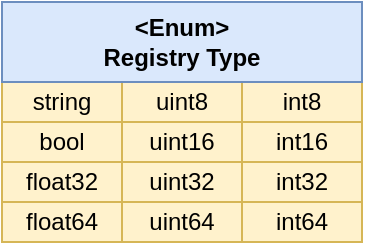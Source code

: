 <mxfile>
    <diagram id="fjN8D4Odn0497USpxgly" name="Page-1">
        <mxGraphModel dx="739" dy="1944" grid="1" gridSize="10" guides="1" tooltips="1" connect="1" arrows="1" fold="1" page="1" pageScale="1" pageWidth="1169" pageHeight="827" background="#ffffff" math="0" shadow="0">
            <root>
                <mxCell id="0"/>
                <mxCell id="1" parent="0"/>
                <mxCell id="196" value="string" style="rounded=0;whiteSpace=wrap;html=1;fillColor=#fff2cc;strokeColor=#d6b656;" vertex="1" parent="1">
                    <mxGeometry x="40" y="-760" width="60" height="20" as="geometry"/>
                </mxCell>
                <mxCell id="197" value="bool" style="rounded=0;whiteSpace=wrap;html=1;fillColor=#fff2cc;strokeColor=#d6b656;" vertex="1" parent="1">
                    <mxGeometry x="40" y="-740" width="60" height="20" as="geometry"/>
                </mxCell>
                <mxCell id="198" value="float32" style="rounded=0;whiteSpace=wrap;html=1;fillColor=#fff2cc;strokeColor=#d6b656;" vertex="1" parent="1">
                    <mxGeometry x="40" y="-720" width="60" height="20" as="geometry"/>
                </mxCell>
                <mxCell id="199" value="float64" style="rounded=0;whiteSpace=wrap;html=1;fillColor=#fff2cc;strokeColor=#d6b656;" vertex="1" parent="1">
                    <mxGeometry x="40" y="-700" width="60" height="20" as="geometry"/>
                </mxCell>
                <mxCell id="200" value="uint8" style="rounded=0;whiteSpace=wrap;html=1;fillColor=#fff2cc;strokeColor=#d6b656;" vertex="1" parent="1">
                    <mxGeometry x="100" y="-760" width="60" height="20" as="geometry"/>
                </mxCell>
                <mxCell id="201" value="int8" style="rounded=0;whiteSpace=wrap;html=1;fillColor=#fff2cc;strokeColor=#d6b656;" vertex="1" parent="1">
                    <mxGeometry x="160" y="-760" width="60" height="20" as="geometry"/>
                </mxCell>
                <mxCell id="202" value="uint16" style="rounded=0;whiteSpace=wrap;html=1;fillColor=#fff2cc;strokeColor=#d6b656;" vertex="1" parent="1">
                    <mxGeometry x="100" y="-740" width="60" height="20" as="geometry"/>
                </mxCell>
                <mxCell id="203" value="uint32" style="rounded=0;whiteSpace=wrap;html=1;fillColor=#fff2cc;strokeColor=#d6b656;" vertex="1" parent="1">
                    <mxGeometry x="100" y="-720" width="60" height="20" as="geometry"/>
                </mxCell>
                <mxCell id="204" value="uint64" style="rounded=0;whiteSpace=wrap;html=1;fillColor=#fff2cc;strokeColor=#d6b656;" vertex="1" parent="1">
                    <mxGeometry x="100" y="-700" width="60" height="20" as="geometry"/>
                </mxCell>
                <mxCell id="205" value="int16" style="rounded=0;whiteSpace=wrap;html=1;fillColor=#fff2cc;strokeColor=#d6b656;" vertex="1" parent="1">
                    <mxGeometry x="160" y="-740" width="60" height="20" as="geometry"/>
                </mxCell>
                <mxCell id="206" value="int32" style="rounded=0;whiteSpace=wrap;html=1;fillColor=#fff2cc;strokeColor=#d6b656;" vertex="1" parent="1">
                    <mxGeometry x="160" y="-720" width="60" height="20" as="geometry"/>
                </mxCell>
                <mxCell id="207" value="int64" style="rounded=0;whiteSpace=wrap;html=1;fillColor=#fff2cc;strokeColor=#d6b656;" vertex="1" parent="1">
                    <mxGeometry x="160" y="-700" width="60" height="20" as="geometry"/>
                </mxCell>
                <mxCell id="208" value="&lt;b&gt;&amp;lt;Enum&amp;gt;&lt;br&gt;Registry Type&lt;/b&gt;" style="rounded=0;whiteSpace=wrap;html=1;align=center;fillColor=#dae8fc;strokeColor=#6c8ebf;" vertex="1" parent="1">
                    <mxGeometry x="40" y="-800" width="180" height="40" as="geometry"/>
                </mxCell>
            </root>
        </mxGraphModel>
    </diagram>
</mxfile>